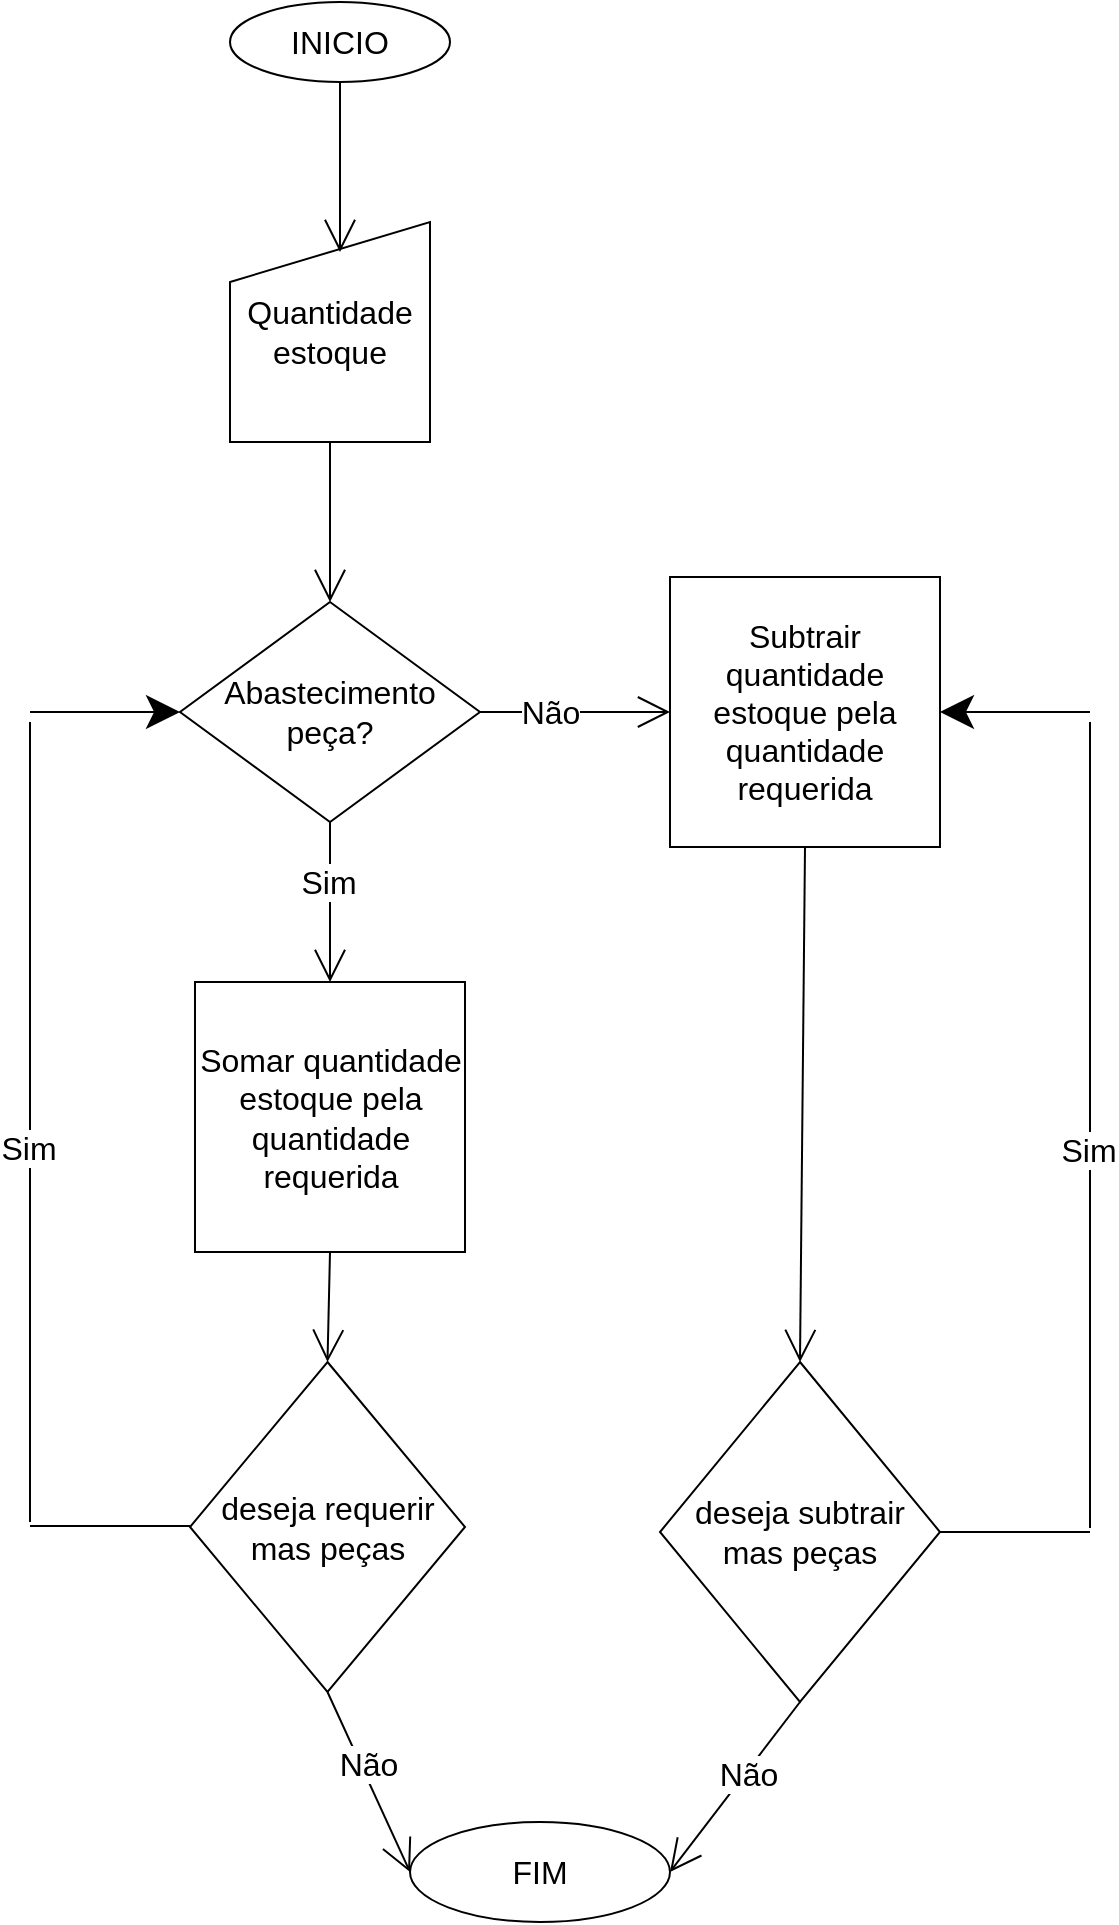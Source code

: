 <mxfile version="20.6.2" type="github">
  <diagram id="C5RBs43oDa-KdzZeNtuy" name="Page-1">
    <mxGraphModel dx="871" dy="642" grid="1" gridSize="10" guides="1" tooltips="1" connect="1" arrows="1" fold="1" page="1" pageScale="1" pageWidth="827" pageHeight="1169" math="0" shadow="0">
      <root>
        <mxCell id="WIyWlLk6GJQsqaUBKTNV-0" />
        <mxCell id="WIyWlLk6GJQsqaUBKTNV-1" parent="WIyWlLk6GJQsqaUBKTNV-0" />
        <mxCell id="hyacO7NctmVlxOkXS1On-0" value="INICIO" style="ellipse;whiteSpace=wrap;html=1;fontSize=16;" vertex="1" parent="WIyWlLk6GJQsqaUBKTNV-1">
          <mxGeometry x="170" y="10" width="110" height="40" as="geometry" />
        </mxCell>
        <mxCell id="hyacO7NctmVlxOkXS1On-1" value="FIM" style="ellipse;whiteSpace=wrap;html=1;fontSize=16;" vertex="1" parent="WIyWlLk6GJQsqaUBKTNV-1">
          <mxGeometry x="260" y="920" width="130" height="50" as="geometry" />
        </mxCell>
        <mxCell id="hyacO7NctmVlxOkXS1On-2" value="Quantidade estoque" style="shape=manualInput;whiteSpace=wrap;html=1;fontSize=16;" vertex="1" parent="WIyWlLk6GJQsqaUBKTNV-1">
          <mxGeometry x="170" y="120" width="100" height="110" as="geometry" />
        </mxCell>
        <mxCell id="hyacO7NctmVlxOkXS1On-3" value="" style="edgeStyle=none;orthogonalLoop=1;jettySize=auto;html=1;rounded=0;fontSize=12;endArrow=open;startSize=14;endSize=14;sourcePerimeterSpacing=8;targetPerimeterSpacing=8;curved=1;exitX=0.5;exitY=1;exitDx=0;exitDy=0;entryX=0.55;entryY=0.136;entryDx=0;entryDy=0;entryPerimeter=0;" edge="1" parent="WIyWlLk6GJQsqaUBKTNV-1" source="hyacO7NctmVlxOkXS1On-0" target="hyacO7NctmVlxOkXS1On-2">
          <mxGeometry width="140" relative="1" as="geometry">
            <mxPoint x="260" y="90" as="sourcePoint" />
            <mxPoint x="400" y="90" as="targetPoint" />
            <Array as="points" />
          </mxGeometry>
        </mxCell>
        <mxCell id="hyacO7NctmVlxOkXS1On-20" style="edgeStyle=none;curved=1;rounded=0;orthogonalLoop=1;jettySize=auto;html=1;exitX=0.5;exitY=1;exitDx=0;exitDy=0;entryX=0.5;entryY=0;entryDx=0;entryDy=0;fontSize=12;endArrow=open;startSize=14;endSize=14;sourcePerimeterSpacing=8;targetPerimeterSpacing=8;" edge="1" parent="WIyWlLk6GJQsqaUBKTNV-1" source="hyacO7NctmVlxOkXS1On-6" target="hyacO7NctmVlxOkXS1On-17">
          <mxGeometry relative="1" as="geometry" />
        </mxCell>
        <mxCell id="hyacO7NctmVlxOkXS1On-21" value="Sim" style="edgeLabel;html=1;align=center;verticalAlign=middle;resizable=0;points=[];fontSize=16;" vertex="1" connectable="0" parent="hyacO7NctmVlxOkXS1On-20">
          <mxGeometry x="0.675" y="-1" relative="1" as="geometry">
            <mxPoint y="-37" as="offset" />
          </mxGeometry>
        </mxCell>
        <mxCell id="hyacO7NctmVlxOkXS1On-6" value="Abastecimento peça?" style="rhombus;whiteSpace=wrap;html=1;fontSize=16;" vertex="1" parent="WIyWlLk6GJQsqaUBKTNV-1">
          <mxGeometry x="145" y="310" width="150" height="110" as="geometry" />
        </mxCell>
        <mxCell id="hyacO7NctmVlxOkXS1On-26" style="edgeStyle=none;curved=1;rounded=0;orthogonalLoop=1;jettySize=auto;html=1;exitX=0.5;exitY=1;exitDx=0;exitDy=0;entryX=0.5;entryY=0;entryDx=0;entryDy=0;fontSize=12;endArrow=open;startSize=14;endSize=14;sourcePerimeterSpacing=8;targetPerimeterSpacing=8;" edge="1" parent="WIyWlLk6GJQsqaUBKTNV-1" source="hyacO7NctmVlxOkXS1On-7" target="hyacO7NctmVlxOkXS1On-25">
          <mxGeometry relative="1" as="geometry" />
        </mxCell>
        <mxCell id="hyacO7NctmVlxOkXS1On-7" value="Subtrair quantidade estoque pela quantidade requerida" style="whiteSpace=wrap;html=1;aspect=fixed;fontSize=16;" vertex="1" parent="WIyWlLk6GJQsqaUBKTNV-1">
          <mxGeometry x="390" y="297.5" width="135" height="135" as="geometry" />
        </mxCell>
        <mxCell id="hyacO7NctmVlxOkXS1On-8" value="" style="edgeStyle=none;orthogonalLoop=1;jettySize=auto;html=1;rounded=0;fontSize=12;endArrow=open;startSize=14;endSize=14;sourcePerimeterSpacing=8;targetPerimeterSpacing=8;curved=1;exitX=1;exitY=0.5;exitDx=0;exitDy=0;entryX=0;entryY=0.5;entryDx=0;entryDy=0;" edge="1" parent="WIyWlLk6GJQsqaUBKTNV-1" source="hyacO7NctmVlxOkXS1On-6" target="hyacO7NctmVlxOkXS1On-7">
          <mxGeometry width="140" relative="1" as="geometry">
            <mxPoint x="300" y="80" as="sourcePoint" />
            <mxPoint x="440" y="80" as="targetPoint" />
            <Array as="points" />
          </mxGeometry>
        </mxCell>
        <mxCell id="hyacO7NctmVlxOkXS1On-16" value="Não" style="edgeLabel;html=1;align=center;verticalAlign=middle;resizable=0;points=[];fontSize=16;" vertex="1" connectable="0" parent="hyacO7NctmVlxOkXS1On-8">
          <mxGeometry x="0.347" y="-1" relative="1" as="geometry">
            <mxPoint x="-29" y="-1" as="offset" />
          </mxGeometry>
        </mxCell>
        <mxCell id="hyacO7NctmVlxOkXS1On-13" value="" style="edgeStyle=none;orthogonalLoop=1;jettySize=auto;html=1;rounded=0;fontSize=12;endArrow=open;startSize=14;endSize=14;sourcePerimeterSpacing=8;targetPerimeterSpacing=8;curved=1;exitX=0.5;exitY=1;exitDx=0;exitDy=0;entryX=0.5;entryY=0;entryDx=0;entryDy=0;" edge="1" parent="WIyWlLk6GJQsqaUBKTNV-1" source="hyacO7NctmVlxOkXS1On-2" target="hyacO7NctmVlxOkXS1On-6">
          <mxGeometry width="140" relative="1" as="geometry">
            <mxPoint x="230" y="220" as="sourcePoint" />
            <mxPoint x="370" y="220" as="targetPoint" />
            <Array as="points" />
          </mxGeometry>
        </mxCell>
        <mxCell id="hyacO7NctmVlxOkXS1On-23" style="edgeStyle=none;curved=1;rounded=0;orthogonalLoop=1;jettySize=auto;html=1;exitX=0.5;exitY=1;exitDx=0;exitDy=0;entryX=0.5;entryY=0;entryDx=0;entryDy=0;fontSize=12;endArrow=open;startSize=14;endSize=14;sourcePerimeterSpacing=8;targetPerimeterSpacing=8;" edge="1" parent="WIyWlLk6GJQsqaUBKTNV-1" source="hyacO7NctmVlxOkXS1On-17" target="hyacO7NctmVlxOkXS1On-22">
          <mxGeometry relative="1" as="geometry" />
        </mxCell>
        <mxCell id="hyacO7NctmVlxOkXS1On-17" value="Somar quantidade estoque pela quantidade requerida" style="whiteSpace=wrap;html=1;aspect=fixed;fontSize=16;" vertex="1" parent="WIyWlLk6GJQsqaUBKTNV-1">
          <mxGeometry x="152.5" y="500" width="135" height="135" as="geometry" />
        </mxCell>
        <mxCell id="hyacO7NctmVlxOkXS1On-36" style="edgeStyle=none;curved=1;rounded=0;orthogonalLoop=1;jettySize=auto;html=1;exitX=0.5;exitY=1;exitDx=0;exitDy=0;entryX=0;entryY=0.5;entryDx=0;entryDy=0;fontSize=12;endArrow=open;startSize=14;endSize=14;sourcePerimeterSpacing=8;targetPerimeterSpacing=8;" edge="1" parent="WIyWlLk6GJQsqaUBKTNV-1" source="hyacO7NctmVlxOkXS1On-22" target="hyacO7NctmVlxOkXS1On-1">
          <mxGeometry relative="1" as="geometry" />
        </mxCell>
        <mxCell id="hyacO7NctmVlxOkXS1On-37" value="Não" style="edgeLabel;html=1;align=center;verticalAlign=middle;resizable=0;points=[];fontSize=16;" vertex="1" connectable="0" parent="hyacO7NctmVlxOkXS1On-36">
          <mxGeometry x="0.283" relative="1" as="geometry">
            <mxPoint x="-6" y="-22" as="offset" />
          </mxGeometry>
        </mxCell>
        <mxCell id="hyacO7NctmVlxOkXS1On-22" value="deseja requerir mas peças" style="rhombus;whiteSpace=wrap;html=1;fontSize=16;" vertex="1" parent="WIyWlLk6GJQsqaUBKTNV-1">
          <mxGeometry x="150" y="690" width="137.5" height="165" as="geometry" />
        </mxCell>
        <mxCell id="hyacO7NctmVlxOkXS1On-34" style="edgeStyle=none;curved=1;rounded=0;orthogonalLoop=1;jettySize=auto;html=1;exitX=0.5;exitY=1;exitDx=0;exitDy=0;entryX=1;entryY=0.5;entryDx=0;entryDy=0;fontSize=12;endArrow=open;startSize=14;endSize=14;sourcePerimeterSpacing=8;targetPerimeterSpacing=8;" edge="1" parent="WIyWlLk6GJQsqaUBKTNV-1" source="hyacO7NctmVlxOkXS1On-25" target="hyacO7NctmVlxOkXS1On-1">
          <mxGeometry relative="1" as="geometry" />
        </mxCell>
        <mxCell id="hyacO7NctmVlxOkXS1On-35" value="Não" style="edgeLabel;html=1;align=center;verticalAlign=middle;resizable=0;points=[];fontSize=16;" vertex="1" connectable="0" parent="hyacO7NctmVlxOkXS1On-34">
          <mxGeometry x="-0.224" y="5" relative="1" as="geometry">
            <mxPoint x="-5" as="offset" />
          </mxGeometry>
        </mxCell>
        <mxCell id="hyacO7NctmVlxOkXS1On-25" value="deseja subtrair mas peças" style="rhombus;whiteSpace=wrap;html=1;fontSize=16;" vertex="1" parent="WIyWlLk6GJQsqaUBKTNV-1">
          <mxGeometry x="385" y="690" width="140" height="170" as="geometry" />
        </mxCell>
        <mxCell id="hyacO7NctmVlxOkXS1On-38" value="" style="endArrow=none;html=1;rounded=0;fontSize=12;startSize=14;endSize=14;sourcePerimeterSpacing=8;targetPerimeterSpacing=8;curved=1;entryX=1;entryY=0.5;entryDx=0;entryDy=0;" edge="1" parent="WIyWlLk6GJQsqaUBKTNV-1" target="hyacO7NctmVlxOkXS1On-25">
          <mxGeometry width="50" height="50" relative="1" as="geometry">
            <mxPoint x="600" y="775" as="sourcePoint" />
            <mxPoint x="470" y="510" as="targetPoint" />
          </mxGeometry>
        </mxCell>
        <mxCell id="hyacO7NctmVlxOkXS1On-39" value="" style="endArrow=none;html=1;rounded=0;fontSize=12;startSize=14;endSize=14;sourcePerimeterSpacing=8;targetPerimeterSpacing=8;curved=1;" edge="1" parent="WIyWlLk6GJQsqaUBKTNV-1">
          <mxGeometry width="50" height="50" relative="1" as="geometry">
            <mxPoint x="600" y="773" as="sourcePoint" />
            <mxPoint x="600" y="370" as="targetPoint" />
          </mxGeometry>
        </mxCell>
        <mxCell id="hyacO7NctmVlxOkXS1On-41" value="Sim" style="edgeLabel;html=1;align=center;verticalAlign=middle;resizable=0;points=[];fontSize=16;" vertex="1" connectable="0" parent="hyacO7NctmVlxOkXS1On-39">
          <mxGeometry x="-0.062" y="1" relative="1" as="geometry">
            <mxPoint as="offset" />
          </mxGeometry>
        </mxCell>
        <mxCell id="hyacO7NctmVlxOkXS1On-40" value="" style="endArrow=classic;html=1;rounded=0;fontSize=12;startSize=14;endSize=14;sourcePerimeterSpacing=8;targetPerimeterSpacing=8;curved=1;entryX=1;entryY=0.5;entryDx=0;entryDy=0;" edge="1" parent="WIyWlLk6GJQsqaUBKTNV-1" target="hyacO7NctmVlxOkXS1On-7">
          <mxGeometry width="50" height="50" relative="1" as="geometry">
            <mxPoint x="600" y="365" as="sourcePoint" />
            <mxPoint x="470" y="410" as="targetPoint" />
          </mxGeometry>
        </mxCell>
        <mxCell id="hyacO7NctmVlxOkXS1On-42" value="" style="endArrow=none;html=1;rounded=0;fontSize=12;startSize=14;endSize=14;sourcePerimeterSpacing=8;targetPerimeterSpacing=8;curved=1;" edge="1" parent="WIyWlLk6GJQsqaUBKTNV-1">
          <mxGeometry width="50" height="50" relative="1" as="geometry">
            <mxPoint x="70" y="770" as="sourcePoint" />
            <mxPoint x="70" y="370" as="targetPoint" />
          </mxGeometry>
        </mxCell>
        <mxCell id="hyacO7NctmVlxOkXS1On-43" value="Sim" style="edgeLabel;html=1;align=center;verticalAlign=middle;resizable=0;points=[];fontSize=16;" vertex="1" connectable="0" parent="hyacO7NctmVlxOkXS1On-42">
          <mxGeometry x="-0.062" y="1" relative="1" as="geometry">
            <mxPoint as="offset" />
          </mxGeometry>
        </mxCell>
        <mxCell id="hyacO7NctmVlxOkXS1On-44" value="" style="endArrow=none;html=1;rounded=0;fontSize=12;startSize=14;endSize=14;sourcePerimeterSpacing=8;targetPerimeterSpacing=8;curved=1;" edge="1" parent="WIyWlLk6GJQsqaUBKTNV-1">
          <mxGeometry width="50" height="50" relative="1" as="geometry">
            <mxPoint x="150" y="772" as="sourcePoint" />
            <mxPoint x="70" y="772" as="targetPoint" />
          </mxGeometry>
        </mxCell>
        <mxCell id="hyacO7NctmVlxOkXS1On-45" value="" style="endArrow=classic;html=1;rounded=0;fontSize=12;startSize=14;endSize=14;sourcePerimeterSpacing=8;targetPerimeterSpacing=8;curved=1;entryX=0;entryY=0.5;entryDx=0;entryDy=0;" edge="1" parent="WIyWlLk6GJQsqaUBKTNV-1" target="hyacO7NctmVlxOkXS1On-6">
          <mxGeometry width="50" height="50" relative="1" as="geometry">
            <mxPoint x="70" y="365" as="sourcePoint" />
            <mxPoint x="160" y="430" as="targetPoint" />
          </mxGeometry>
        </mxCell>
      </root>
    </mxGraphModel>
  </diagram>
</mxfile>
